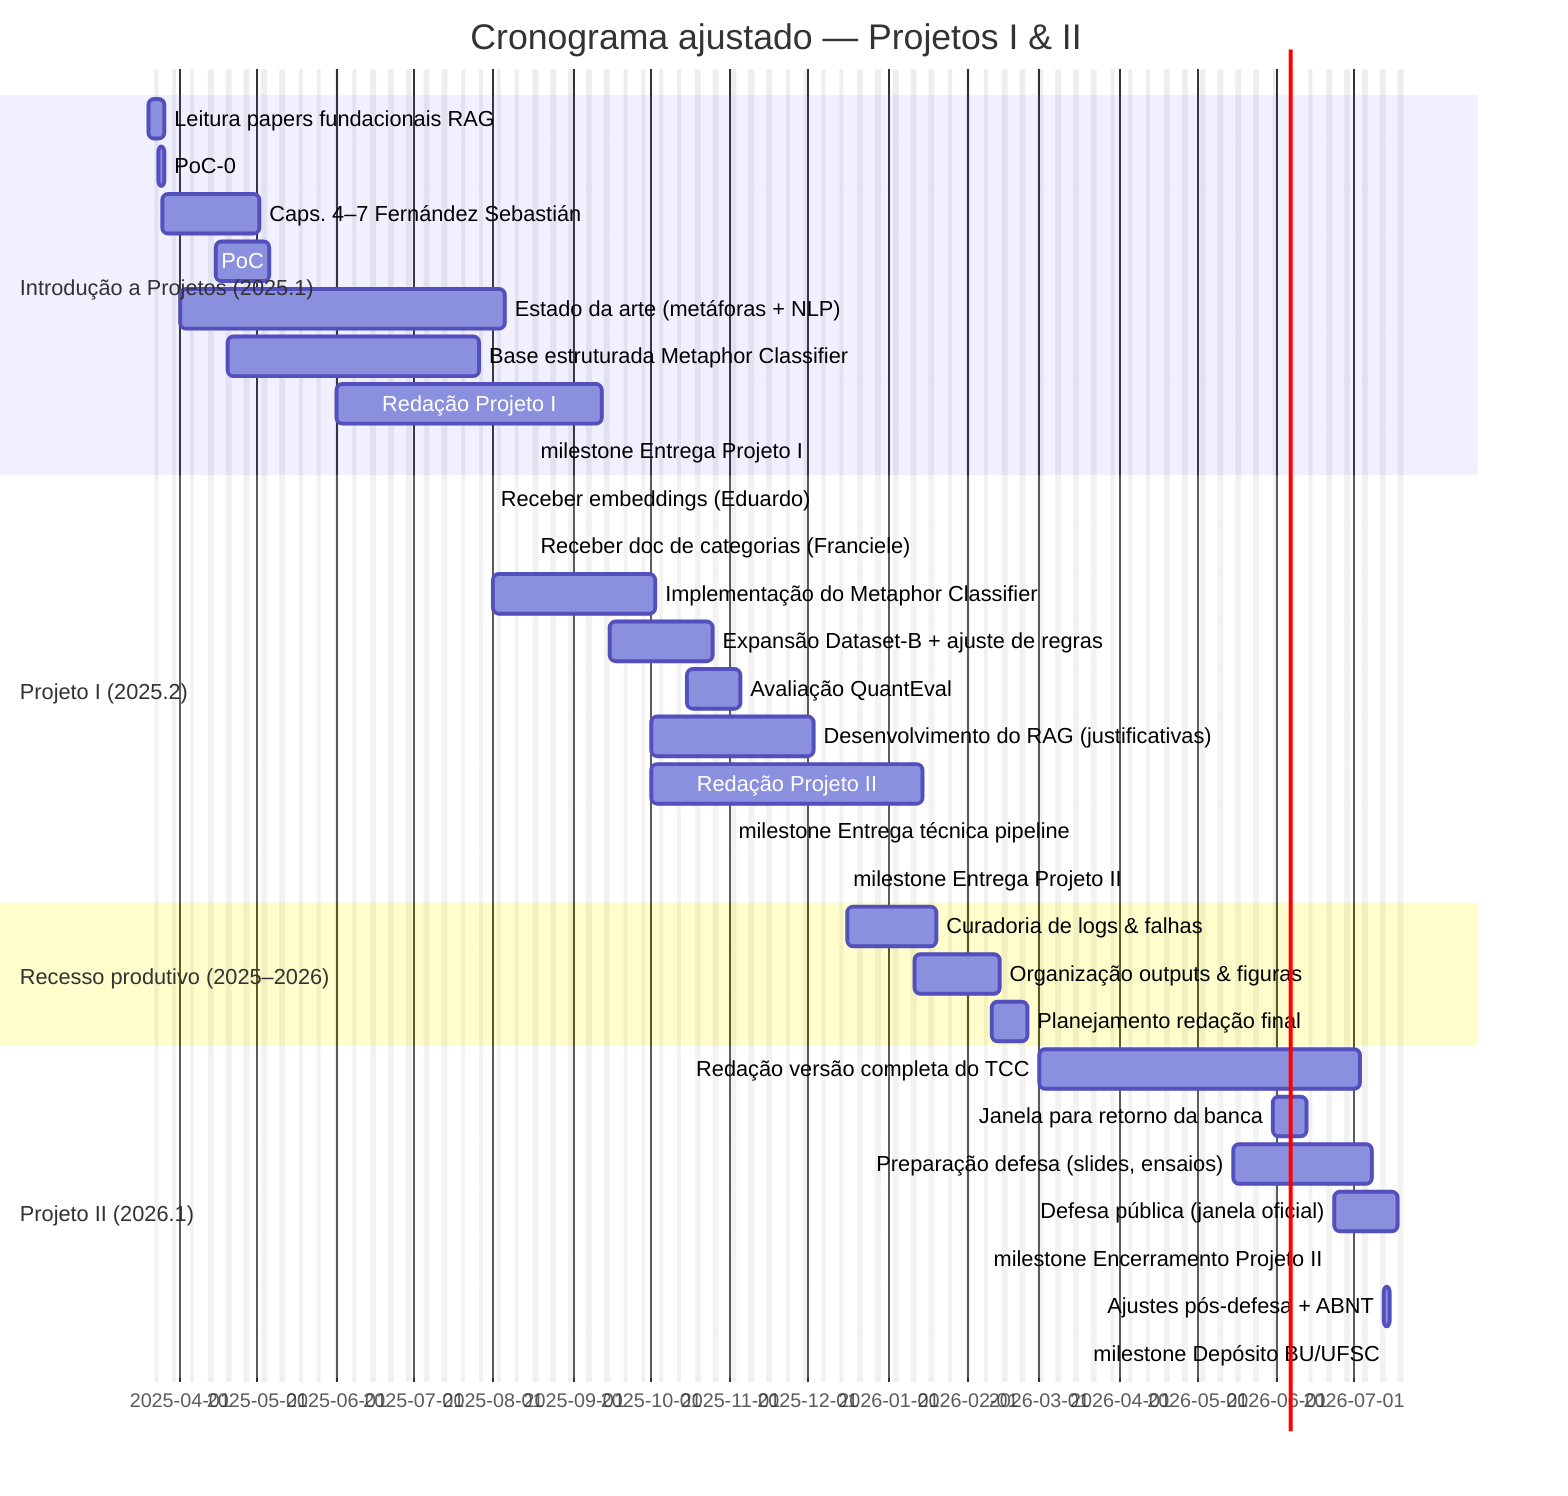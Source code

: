 gantt
  title Cronograma ajustado — Projetos I & II
  dateFormat  YYYY-MM-DD
  excludes    weekends

  %% ───────── 2025.1 ─────────
  section Introdução a Projetos (2025.1)
  Leitura papers fundacionais RAG:r0,           2025-03-20, 4d
  PoC-0: RAG com prompt fixo:p0,                2025-03-24, 2d
  Caps. 4–7 Fernández Sebastián:t0,             2025-03-25, 28d
  PoC: retrieval + LLM:t2,                      2025-04-15, 15d
  Estado da arte (metáforas + NLP):t3,          2025-04-01, 90d
  Base estruturada Metaphor Classifier:c1,      2025-04-20, 71d
  Redação Projeto I:d1,                         2025-06-01, 75d
  milestone Entrega Projeto I:d1m,              2025-08-15, 0d

  %% ───────── 2025.2 ─────────
  section Projeto I (2025.2)
  Receber embeddings (Eduardo):emb,             2025-07-31, 0d
  Receber doc de categorias (Franciele):cat,    2025-08-15, 0d

  Implementação do Metaphor Classifier:r1,      2025-08-01, 45d
  Expansão Dataset-B + ajuste de regras:r1b,    2025-09-15, 30d
  Avaliação QuantEval:qeval,                    2025-10-15, 15d
  Desenvolvimento do RAG (justificativas):r2,   2025-10-01, 45d
  Redação Projeto II:d2,                        2025-10-01, 75d
  milestone Entrega técnica pipeline:pipe,      2025-10-31, 0d
  milestone Entrega Projeto II:d2m,             2025-12-15, 0d

  %% ───────── Recesso ─────────
  section Recesso produtivo (2025–2026)
  Curadoria de logs & falhas:log,               2025-12-16, 25d
  Organização outputs & figuras:docprep,        2026-01-11, 25d
  Planejamento redação final:plano,             2026-02-10, 10d

  %% ───────── 2026.1 ─────────
  section Projeto II (2026.1)
  Redação versão completa do TCC:d3,            2026-03-01, 90d
  Janela para retorno da banca:fbk,             2026-05-30, 10d
  Preparação defesa (slides, ensaios):def,      2026-05-15, 38d
  Defesa pública (janela oficial):fin,          2026-06-23, 19d
  milestone Encerramento Projeto II:enc,        2026-06-22, 0d
  Ajustes pós-defesa + ABNT:adj,                2026-07-12, 3d
  milestone Depósito BU/UFSC:deposito,          2026-07-15, 0d
